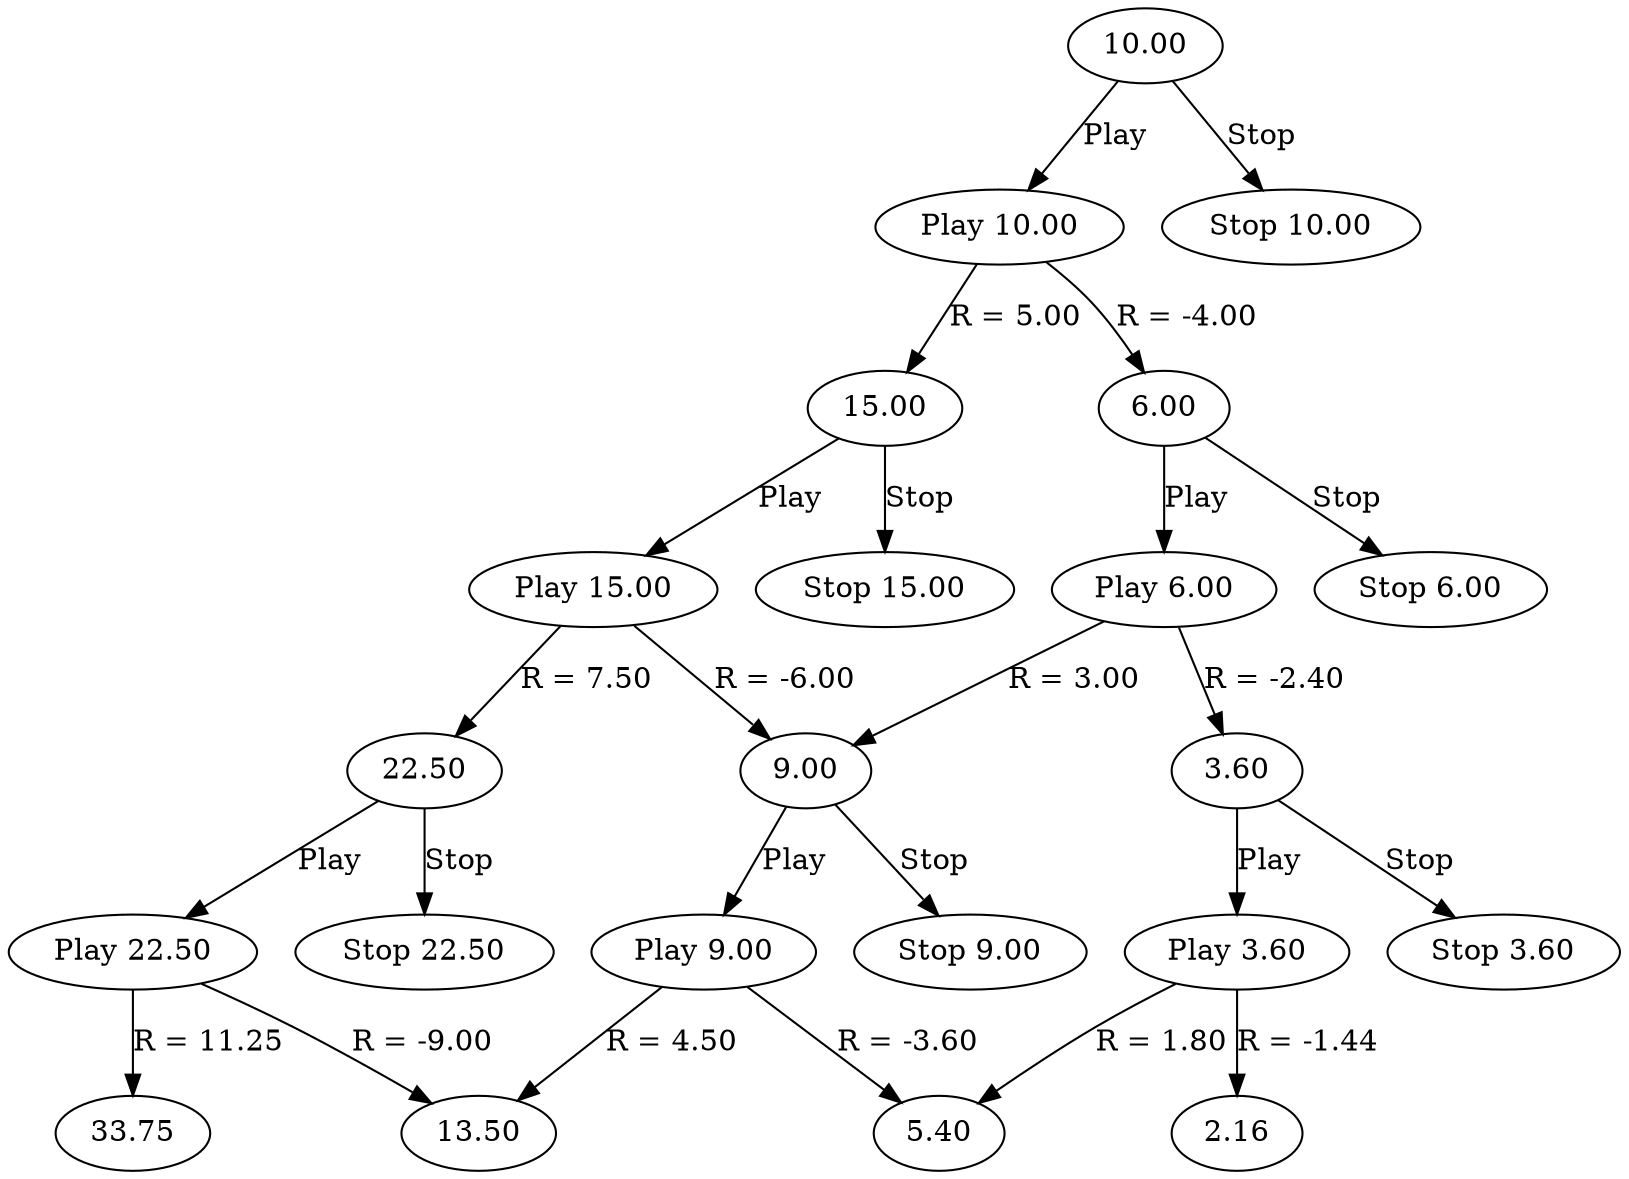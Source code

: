 strict digraph "" {
	"Play 10.00"	 [action_node=False];
	15.00	 [action_node=True];
	"Play 10.00" -> 15.00	 [R=5.0,
		label="R = 5.00"];
	6.00	 [action_node=True];
	"Play 10.00" -> 6.00	 [R=-4.0,
		label="R = -4.00"];
	"Stop 10.00"	 [action_node=False];
	10.00	 [action_node=True];
	10.00 -> "Play 10.00"	 [label=Play];
	10.00 -> "Stop 10.00"	 [label=Stop];
	"Play 15.00"	 [action_node=False];
	15.00 -> "Play 15.00"	 [label=Play];
	"Stop 15.00"	 [action_node=False];
	15.00 -> "Stop 15.00"	 [label=Stop];
	"Play 6.00"	 [action_node=False];
	6.00 -> "Play 6.00"	 [label=Play];
	"Stop 6.00"	 [action_node=False];
	6.00 -> "Stop 6.00"	 [label=Stop];
	22.50	 [action_node=True];
	"Play 15.00" -> 22.50	 [R=7.5,
		label="R = 7.50"];
	9.00	 [action_node=True];
	"Play 15.00" -> 9.00	 [R=-6.0,
		label="R = -6.00"];
	"Play 22.50"	 [action_node=False];
	22.50 -> "Play 22.50"	 [label=Play];
	"Stop 22.50"	 [action_node=False];
	22.50 -> "Stop 22.50"	 [label=Stop];
	"Play 9.00"	 [action_node=False];
	9.00 -> "Play 9.00"	 [label=Play];
	"Stop 9.00"	 [action_node=False];
	9.00 -> "Stop 9.00"	 [label=Stop];
	33.75	 [action_node=True];
	"Play 22.50" -> 33.75	 [R=11.25,
		label="R = 11.25"];
	13.50	 [action_node=True];
	"Play 22.50" -> 13.50	 [R=-9.0,
		label="R = -9.00"];
	"Play 9.00" -> 13.50	 [R=4.5,
		label="R = 4.50"];
	5.40	 [action_node=True];
	"Play 9.00" -> 5.40	 [R=-3.6,
		label="R = -3.60"];
	"Play 6.00" -> 9.00	 [R=3.0,
		label="R = 3.00"];
	3.60	 [action_node=True];
	"Play 6.00" -> 3.60	 [R=-2.4000000000000004,
		label="R = -2.40"];
	"Play 3.60"	 [action_node=False];
	3.60 -> "Play 3.60"	 [label=Play];
	"Stop 3.60"	 [action_node=False];
	3.60 -> "Stop 3.60"	 [label=Stop];
	"Play 3.60" -> 5.40	 [R=1.7999999999999998,
		label="R = 1.80"];
	2.16	 [action_node=True];
	"Play 3.60" -> 2.16	 [R=-1.44,
		label="R = -1.44"];
}
